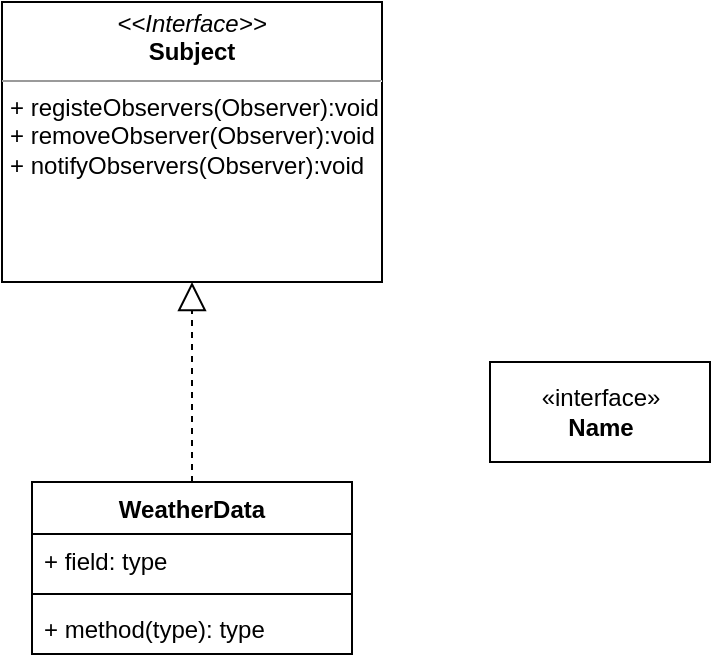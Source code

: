 <mxfile version="20.4.2" type="github">
  <diagram id="C5RBs43oDa-KdzZeNtuy" name="Page-1">
    <mxGraphModel dx="1038" dy="547" grid="1" gridSize="10" guides="1" tooltips="1" connect="1" arrows="1" fold="1" page="1" pageScale="1" pageWidth="827" pageHeight="1169" math="0" shadow="0">
      <root>
        <mxCell id="WIyWlLk6GJQsqaUBKTNV-0" />
        <mxCell id="WIyWlLk6GJQsqaUBKTNV-1" parent="WIyWlLk6GJQsqaUBKTNV-0" />
        <mxCell id="JGW_NMlKeczyryOm-a4p-2" value="WeatherData" style="swimlane;fontStyle=1;align=center;verticalAlign=top;childLayout=stackLayout;horizontal=1;startSize=26;horizontalStack=0;resizeParent=1;resizeParentMax=0;resizeLast=0;collapsible=1;marginBottom=0;" vertex="1" parent="WIyWlLk6GJQsqaUBKTNV-1">
          <mxGeometry x="185" y="260" width="160" height="86" as="geometry" />
        </mxCell>
        <mxCell id="JGW_NMlKeczyryOm-a4p-3" value="+ field: type" style="text;strokeColor=none;fillColor=none;align=left;verticalAlign=top;spacingLeft=4;spacingRight=4;overflow=hidden;rotatable=0;points=[[0,0.5],[1,0.5]];portConstraint=eastwest;" vertex="1" parent="JGW_NMlKeczyryOm-a4p-2">
          <mxGeometry y="26" width="160" height="26" as="geometry" />
        </mxCell>
        <mxCell id="JGW_NMlKeczyryOm-a4p-4" value="" style="line;strokeWidth=1;fillColor=none;align=left;verticalAlign=middle;spacingTop=-1;spacingLeft=3;spacingRight=3;rotatable=0;labelPosition=right;points=[];portConstraint=eastwest;strokeColor=inherit;" vertex="1" parent="JGW_NMlKeczyryOm-a4p-2">
          <mxGeometry y="52" width="160" height="8" as="geometry" />
        </mxCell>
        <mxCell id="JGW_NMlKeczyryOm-a4p-5" value="+ method(type): type" style="text;strokeColor=none;fillColor=none;align=left;verticalAlign=top;spacingLeft=4;spacingRight=4;overflow=hidden;rotatable=0;points=[[0,0.5],[1,0.5]];portConstraint=eastwest;" vertex="1" parent="JGW_NMlKeczyryOm-a4p-2">
          <mxGeometry y="60" width="160" height="26" as="geometry" />
        </mxCell>
        <mxCell id="JGW_NMlKeczyryOm-a4p-10" value="&amp;laquo;interface&amp;raquo;&lt;br&gt;&lt;b&gt;Name&lt;/b&gt;" style="html=1;" vertex="1" parent="WIyWlLk6GJQsqaUBKTNV-1">
          <mxGeometry x="414" y="200" width="110" height="50" as="geometry" />
        </mxCell>
        <mxCell id="JGW_NMlKeczyryOm-a4p-11" value="&lt;p style=&quot;margin:0px;margin-top:4px;text-align:center;&quot;&gt;&lt;i&gt;&amp;lt;&amp;lt;Interface&amp;gt;&amp;gt;&lt;/i&gt;&lt;br&gt;&lt;b&gt;Subject&lt;/b&gt;&lt;/p&gt;&lt;hr size=&quot;1&quot;&gt;&lt;p style=&quot;margin:0px;margin-left:4px;&quot;&gt;+ registeObservers(Observer):void&lt;/p&gt;&lt;p style=&quot;margin:0px;margin-left:4px;&quot;&gt;+ removeObserver(Observer):void&lt;/p&gt;&lt;p style=&quot;margin:0px;margin-left:4px;&quot;&gt;+ notifyObservers(Observer):void&lt;/p&gt;" style="verticalAlign=top;align=left;overflow=fill;fontSize=12;fontFamily=Helvetica;html=1;" vertex="1" parent="WIyWlLk6GJQsqaUBKTNV-1">
          <mxGeometry x="170" y="20" width="190" height="140" as="geometry" />
        </mxCell>
        <mxCell id="JGW_NMlKeczyryOm-a4p-15" value="" style="endArrow=block;dashed=1;endFill=0;endSize=12;html=1;rounded=0;entryX=0.5;entryY=1;entryDx=0;entryDy=0;exitX=0.5;exitY=0;exitDx=0;exitDy=0;" edge="1" parent="WIyWlLk6GJQsqaUBKTNV-1" source="JGW_NMlKeczyryOm-a4p-2" target="JGW_NMlKeczyryOm-a4p-11">
          <mxGeometry width="160" relative="1" as="geometry">
            <mxPoint x="330" y="280" as="sourcePoint" />
            <mxPoint x="490" y="280" as="targetPoint" />
          </mxGeometry>
        </mxCell>
      </root>
    </mxGraphModel>
  </diagram>
</mxfile>
